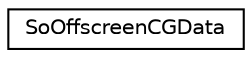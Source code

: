 digraph "Graphical Class Hierarchy"
{
 // LATEX_PDF_SIZE
  edge [fontname="Helvetica",fontsize="10",labelfontname="Helvetica",labelfontsize="10"];
  node [fontname="Helvetica",fontsize="10",shape=record];
  rankdir="LR";
  Node0 [label="SoOffscreenCGData",height=0.2,width=0.4,color="black", fillcolor="white", style="filled",URL="$classSoOffscreenCGData.html",tooltip=" "];
}
